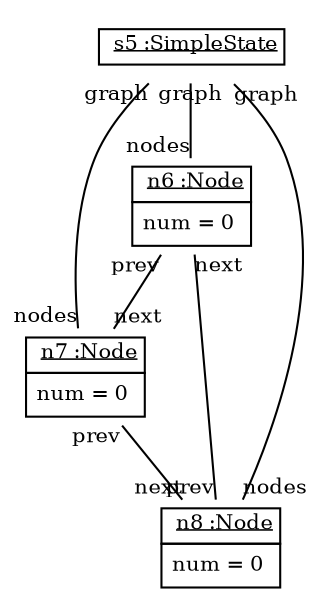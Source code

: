 graph ObjectDiagram {
   node [shape = none, fontsize = 10];
   edge [fontsize = 10];
   compound=true;

s5 [label=<<table border='0' cellborder='1' cellspacing='0'> <tr> <td href="../test/org/sdmlib/models/patterns/example/SimpleState.java"> <u>s5 :SimpleState</u></td></tr></table>>];
n6 [label=<<table border='0' cellborder='1' cellspacing='0'> <tr> <td href="../test/org/sdmlib/models/patterns/example/Node.java"> <u>n6 :Node</u></td></tr><tr><td><table border='0' cellborder='0' cellspacing='0'><tr><td align='left'>num = 0</td></tr></table></td></tr></table>>];
n7 [label=<<table border='0' cellborder='1' cellspacing='0'> <tr> <td href="../test/org/sdmlib/models/patterns/example/Node.java"> <u>n7 :Node</u></td></tr><tr><td><table border='0' cellborder='0' cellspacing='0'><tr><td align='left'>num = 0</td></tr></table></td></tr></table>>];
n8 [label=<<table border='0' cellborder='1' cellspacing='0'> <tr> <td href="../test/org/sdmlib/models/patterns/example/Node.java"> <u>n8 :Node</u></td></tr><tr><td><table border='0' cellborder='0' cellspacing='0'><tr><td align='left'>num = 0</td></tr></table></td></tr></table>>];

s5 -- n6 [headlabel = "nodes" taillabel = "graph"];
s5 -- n7 [headlabel = "nodes" taillabel = "graph"];
s5 -- n8 [headlabel = "nodes" taillabel = "graph"];
n6 -- n7 [headlabel = "next" taillabel = "prev"];
n6 -- n8 [headlabel = "prev" taillabel = "next"];
n7 -- n8 [headlabel = "next" taillabel = "prev"];
}
